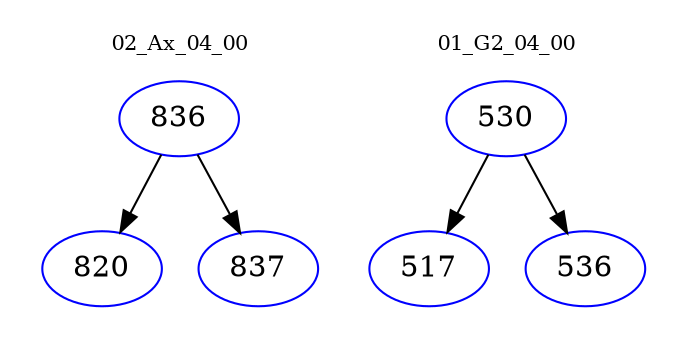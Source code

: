 digraph{
subgraph cluster_0 {
color = white
label = "02_Ax_04_00";
fontsize=10;
T0_836 [label="836", color="blue"]
T0_836 -> T0_820 [color="black"]
T0_820 [label="820", color="blue"]
T0_836 -> T0_837 [color="black"]
T0_837 [label="837", color="blue"]
}
subgraph cluster_1 {
color = white
label = "01_G2_04_00";
fontsize=10;
T1_530 [label="530", color="blue"]
T1_530 -> T1_517 [color="black"]
T1_517 [label="517", color="blue"]
T1_530 -> T1_536 [color="black"]
T1_536 [label="536", color="blue"]
}
}
